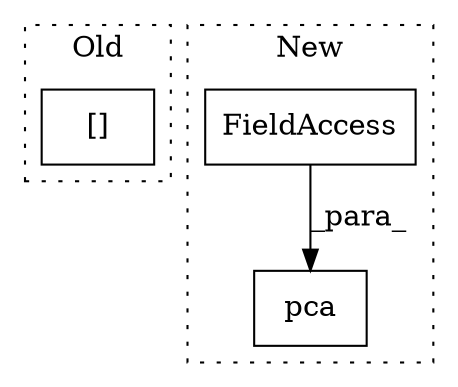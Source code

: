 digraph G {
subgraph cluster0 {
1 [label="[]" a="2" s="3841,3850" l="6,1" shape="box"];
label = "Old";
style="dotted";
}
subgraph cluster1 {
2 [label="pca" a="32" s="3229,3240" l="4,1" shape="box"];
3 [label="FieldAccess" a="22" s="3233" l="7" shape="box"];
label = "New";
style="dotted";
}
3 -> 2 [label="_para_"];
}